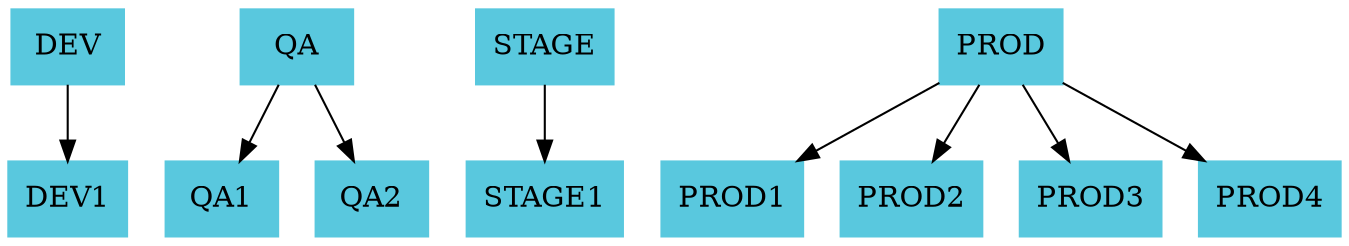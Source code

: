 digraph architecture {
  rankdir = TB;
  node[shape=component]
  node[shape=record]
  node[style=filled,color="#59C8DE"];
  {rank=same; DEV, QA, STAGE, PROD};
  DEV -> DEV1
  QA -> QA1
  QA -> QA2
  STAGE -> STAGE1
  PROD -> PROD1
  PROD -> PROD2
  PROD -> PROD3
  PROD -> PROD4
}